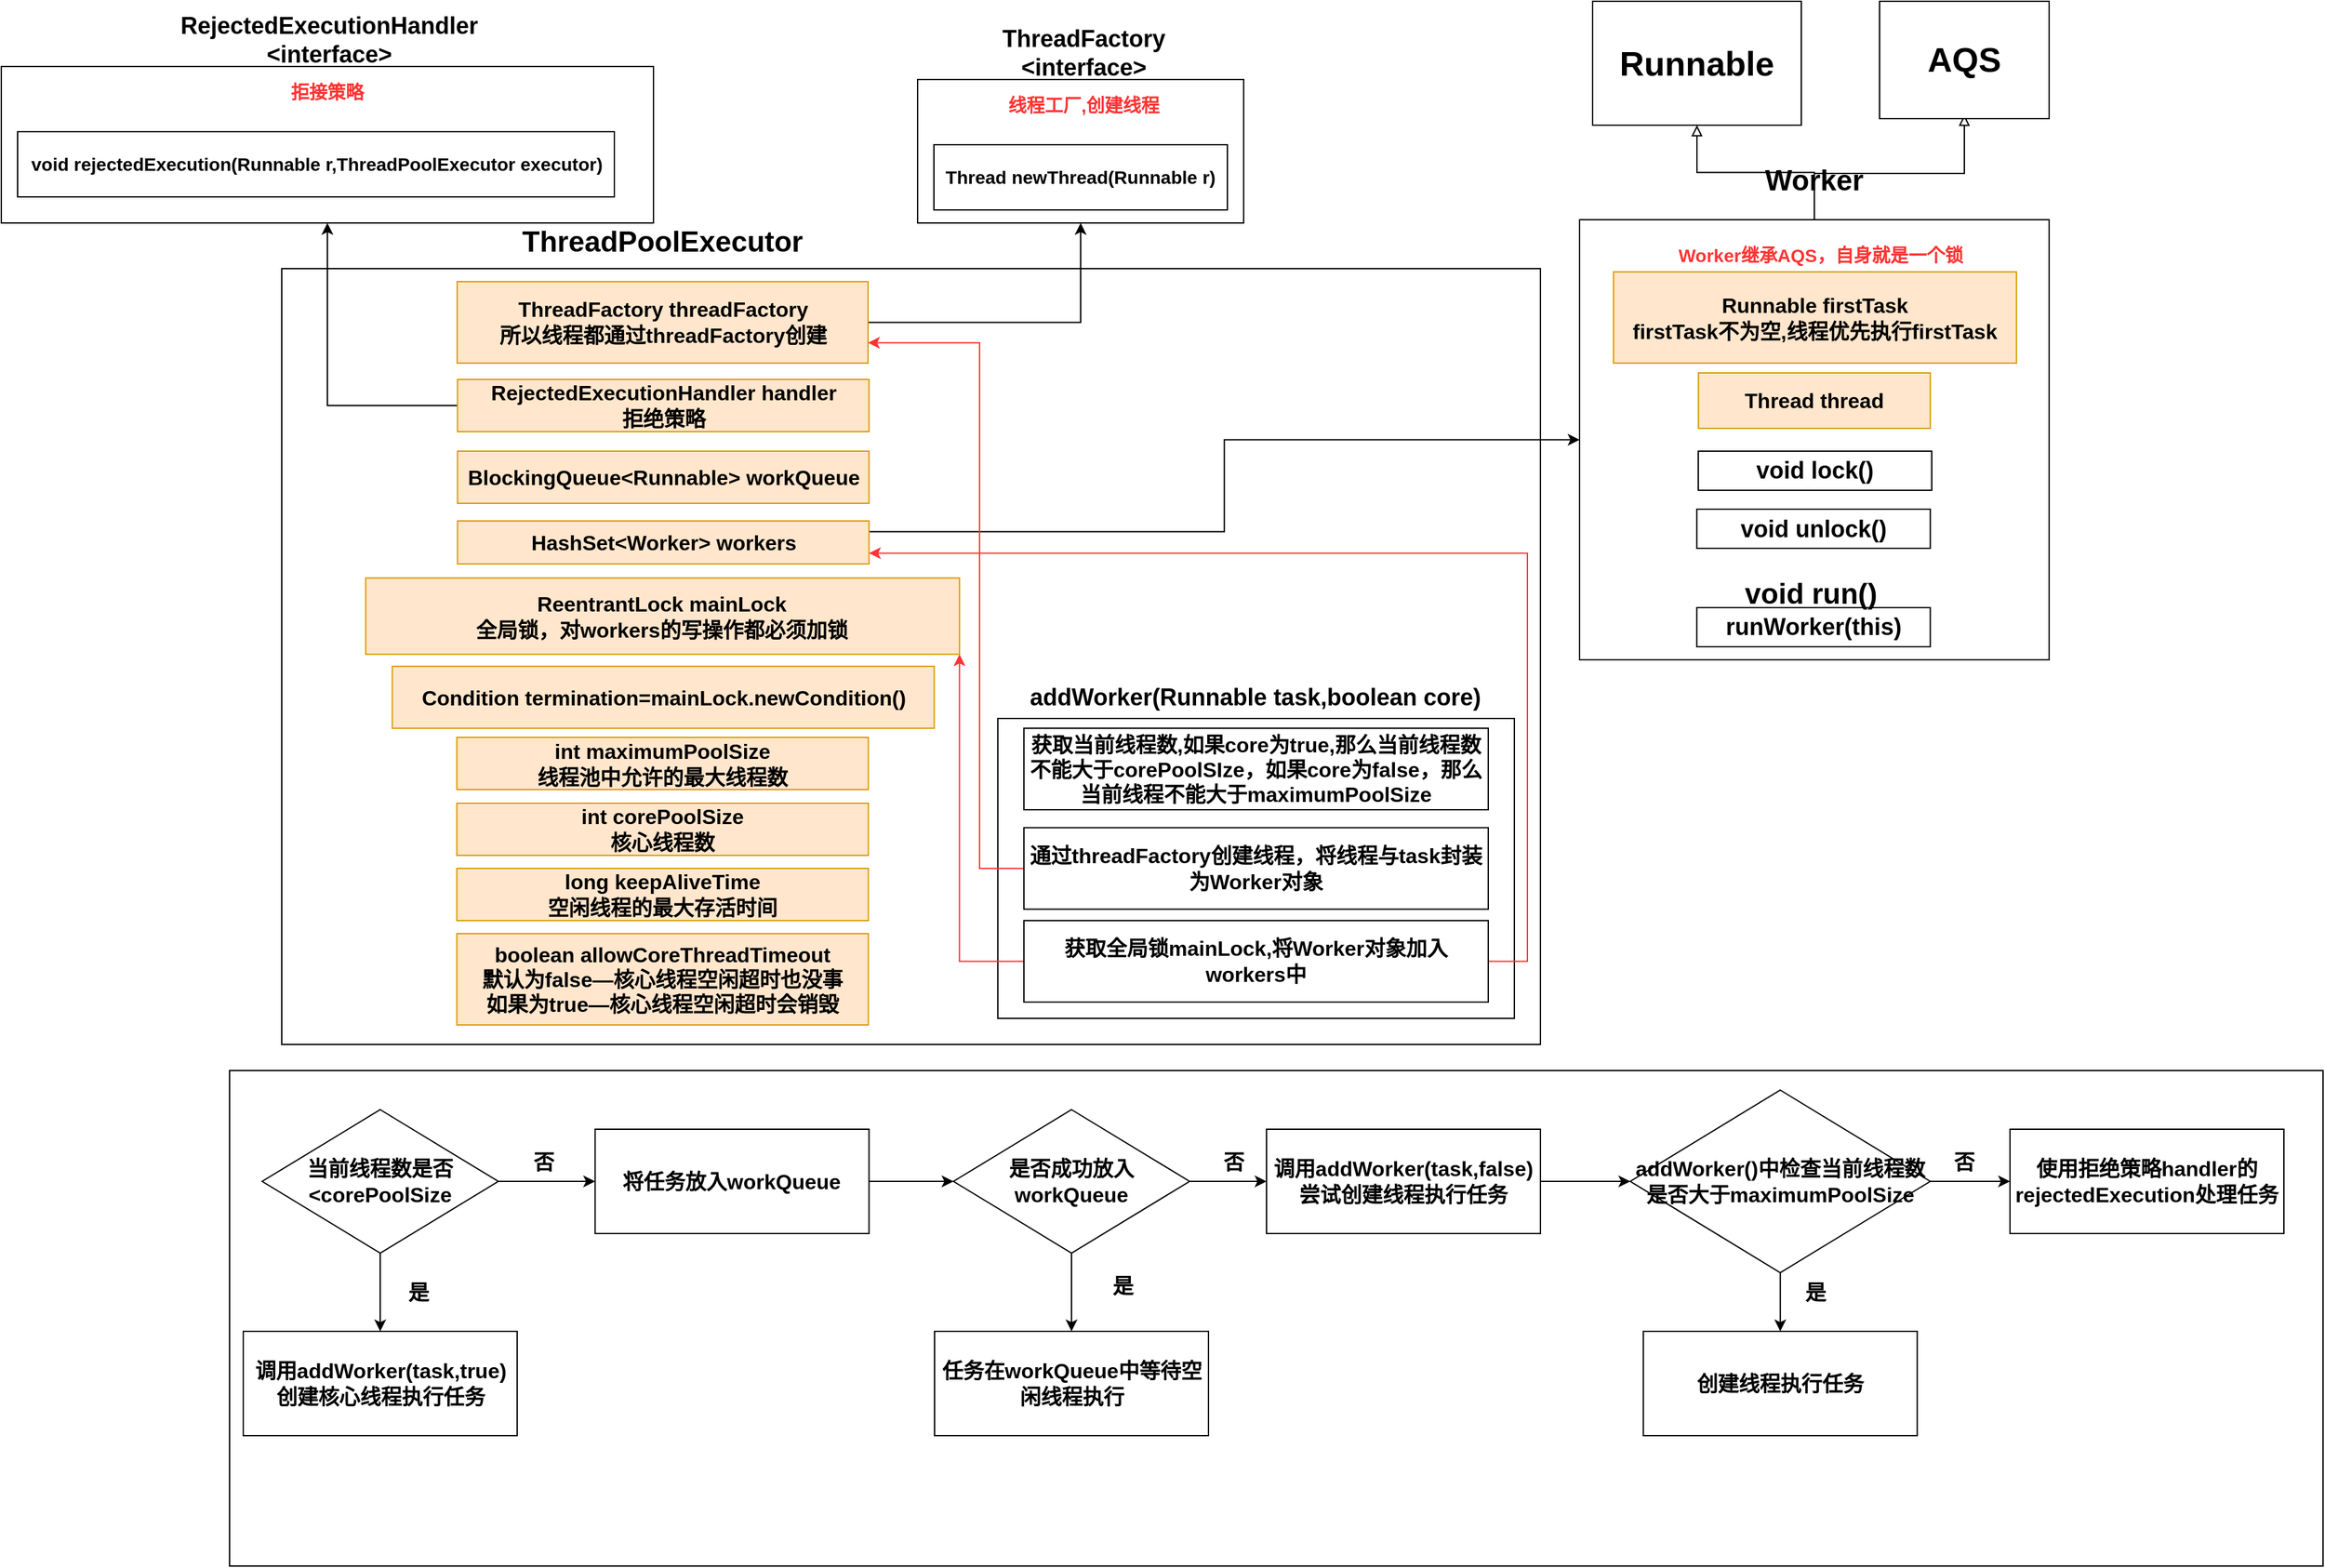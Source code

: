 <mxfile version="15.2.7" type="device"><diagram id="E3c8nlQxtziHkdnOwnon" name="第 1 页"><mxGraphModel dx="1038" dy="607" grid="1" gridSize="10" guides="1" tooltips="1" connect="1" arrows="1" fold="1" page="1" pageScale="1" pageWidth="827" pageHeight="1169" math="0" shadow="0"><root><mxCell id="0"/><mxCell id="1" parent="0"/><mxCell id="uo07wrVJh_fKpQKmh1al-2" value="" style="rounded=0;whiteSpace=wrap;html=1;" parent="1" vertex="1"><mxGeometry x="225" y="205" width="965" height="595" as="geometry"/></mxCell><mxCell id="uo07wrVJh_fKpQKmh1al-3" value="&lt;b&gt;&lt;font style=&quot;font-size: 22px&quot;&gt;ThreadPoolExecutor&lt;/font&gt;&lt;/b&gt;" style="text;html=1;strokeColor=none;fillColor=none;align=center;verticalAlign=middle;whiteSpace=wrap;rounded=0;" parent="1" vertex="1"><mxGeometry x="497" y="175" width="40" height="20" as="geometry"/></mxCell><mxCell id="uo07wrVJh_fKpQKmh1al-5" value="&lt;b&gt;&lt;font style=&quot;font-size: 16px&quot;&gt;BlockingQueue&amp;lt;Runnable&amp;gt; workQueue&lt;br&gt;&lt;/font&gt;&lt;/b&gt;" style="rounded=0;whiteSpace=wrap;html=1;fillColor=#ffe6cc;strokeColor=#d79b00;" parent="1" vertex="1"><mxGeometry x="359.75" y="345" width="315.5" height="40" as="geometry"/></mxCell><mxCell id="fyIofhMFPePei8LeaS1y-16" style="edgeStyle=orthogonalEdgeStyle;rounded=0;orthogonalLoop=1;jettySize=auto;html=1;exitX=1;exitY=0.25;exitDx=0;exitDy=0;strokeColor=#000000;" parent="1" source="uo07wrVJh_fKpQKmh1al-7" target="uo07wrVJh_fKpQKmh1al-10" edge="1"><mxGeometry relative="1" as="geometry"/></mxCell><mxCell id="uo07wrVJh_fKpQKmh1al-7" value="&lt;b&gt;&lt;font style=&quot;font-size: 16px&quot;&gt;HashSet&amp;lt;Worker&amp;gt; workers&lt;br&gt;&lt;/font&gt;&lt;/b&gt;" style="rounded=0;whiteSpace=wrap;html=1;fillColor=#ffe6cc;strokeColor=#d79b00;" parent="1" vertex="1"><mxGeometry x="359.75" y="398.5" width="315.5" height="33" as="geometry"/></mxCell><mxCell id="uo07wrVJh_fKpQKmh1al-8" style="edgeStyle=orthogonalEdgeStyle;rounded=0;orthogonalLoop=1;jettySize=auto;html=1;exitX=0.5;exitY=0;exitDx=0;exitDy=0;entryX=0.5;entryY=1;entryDx=0;entryDy=0;endArrow=block;endFill=0;" parent="1" edge="1"><mxGeometry relative="1" as="geometry"><mxPoint x="1400" y="164.5" as="sourcePoint"/><mxPoint x="1515" y="87" as="targetPoint"/><Array as="points"><mxPoint x="1400" y="132"/><mxPoint x="1515" y="132"/></Array></mxGeometry></mxCell><mxCell id="uo07wrVJh_fKpQKmh1al-9" style="edgeStyle=orthogonalEdgeStyle;rounded=0;orthogonalLoop=1;jettySize=auto;html=1;exitX=0.5;exitY=0;exitDx=0;exitDy=0;entryX=0.5;entryY=1;entryDx=0;entryDy=0;endArrow=block;endFill=0;" parent="1" source="uo07wrVJh_fKpQKmh1al-10" target="uo07wrVJh_fKpQKmh1al-32" edge="1"><mxGeometry relative="1" as="geometry"/></mxCell><mxCell id="uo07wrVJh_fKpQKmh1al-10" value="" style="rounded=0;whiteSpace=wrap;html=1;" parent="1" vertex="1"><mxGeometry x="1220" y="167.5" width="360" height="337.5" as="geometry"/></mxCell><mxCell id="uo07wrVJh_fKpQKmh1al-11" value="&lt;b&gt;&lt;font style=&quot;font-size: 22px&quot;&gt;Worker&lt;/font&gt;&lt;/b&gt;" style="text;html=1;strokeColor=none;fillColor=none;align=center;verticalAlign=middle;whiteSpace=wrap;rounded=0;" parent="1" vertex="1"><mxGeometry x="1380" y="127.5" width="40" height="20" as="geometry"/></mxCell><mxCell id="uo07wrVJh_fKpQKmh1al-12" style="edgeStyle=orthogonalEdgeStyle;rounded=0;orthogonalLoop=1;jettySize=auto;html=1;exitX=1;exitY=0.5;exitDx=0;exitDy=0;entryX=0.5;entryY=1;entryDx=0;entryDy=0;endArrow=classic;endFill=1;" parent="1" source="uo07wrVJh_fKpQKmh1al-13" target="uo07wrVJh_fKpQKmh1al-14" edge="1"><mxGeometry relative="1" as="geometry"/></mxCell><mxCell id="uo07wrVJh_fKpQKmh1al-13" value="&lt;b&gt;&lt;font style=&quot;font-size: 16px&quot;&gt;ThreadFactory threadFactory&lt;br&gt;所以线程都通过threadFactory创建&lt;br&gt;&lt;/font&gt;&lt;/b&gt;" style="rounded=0;whiteSpace=wrap;html=1;fillColor=#ffe6cc;strokeColor=#d79b00;" parent="1" vertex="1"><mxGeometry x="359.5" y="215" width="315" height="62.5" as="geometry"/></mxCell><mxCell id="uo07wrVJh_fKpQKmh1al-14" value="" style="rounded=0;whiteSpace=wrap;html=1;" parent="1" vertex="1"><mxGeometry x="712.5" y="60" width="250" height="110" as="geometry"/></mxCell><mxCell id="uo07wrVJh_fKpQKmh1al-15" value="&lt;b style=&quot;font-size: 18px&quot;&gt;ThreadFactory&lt;br&gt;&amp;lt;interface&amp;gt;&lt;/b&gt;" style="text;html=1;strokeColor=none;fillColor=none;align=center;verticalAlign=middle;whiteSpace=wrap;rounded=0;" parent="1" vertex="1"><mxGeometry x="820" y="30" width="40" height="20" as="geometry"/></mxCell><mxCell id="uo07wrVJh_fKpQKmh1al-16" value="&lt;b&gt;&lt;font style=&quot;font-size: 14px&quot;&gt;Thread newThread(Runnable r)&lt;/font&gt;&lt;/b&gt;" style="rounded=0;whiteSpace=wrap;html=1;" parent="1" vertex="1"><mxGeometry x="725" y="110" width="225" height="50" as="geometry"/></mxCell><mxCell id="uo07wrVJh_fKpQKmh1al-17" value="&lt;font color=&quot;#ff3333&quot;&gt;&lt;span style=&quot;font-size: 14px&quot;&gt;&lt;b&gt;线程工厂,创建线程&lt;/b&gt;&lt;/span&gt;&lt;/font&gt;" style="text;html=1;strokeColor=none;fillColor=none;align=center;verticalAlign=middle;whiteSpace=wrap;rounded=0;" parent="1" vertex="1"><mxGeometry x="774" y="70" width="132" height="20" as="geometry"/></mxCell><mxCell id="uo07wrVJh_fKpQKmh1al-18" value="&lt;b&gt;&lt;font style=&quot;font-size: 16px&quot;&gt;ReentrantLock mainLock&lt;br&gt;全局锁，对workers的写操作都必须加锁&lt;/font&gt;&lt;/b&gt;&lt;b&gt;&lt;font style=&quot;font-size: 16px&quot;&gt;&lt;br&gt;&lt;/font&gt;&lt;/b&gt;" style="rounded=0;whiteSpace=wrap;html=1;fillColor=#ffe6cc;strokeColor=#d79b00;" parent="1" vertex="1"><mxGeometry x="289.37" y="442.25" width="455.25" height="58.5" as="geometry"/></mxCell><mxCell id="uo07wrVJh_fKpQKmh1al-19" value="&lt;b&gt;&lt;font style=&quot;font-size: 16px&quot;&gt;int maximumPoolSize&lt;br&gt;线程池中允许的最大线程数&lt;br&gt;&lt;/font&gt;&lt;/b&gt;" style="rounded=0;whiteSpace=wrap;html=1;fillColor=#ffe6cc;strokeColor=#d79b00;" parent="1" vertex="1"><mxGeometry x="359.25" y="564.5" width="315.5" height="40" as="geometry"/></mxCell><mxCell id="uo07wrVJh_fKpQKmh1al-20" value="&lt;b&gt;&lt;font style=&quot;font-size: 16px&quot;&gt;Condition termination=mainLock.newCondition()&lt;br&gt;&lt;/font&gt;&lt;/b&gt;" style="rounded=0;whiteSpace=wrap;html=1;fillColor=#ffe6cc;strokeColor=#d79b00;" parent="1" vertex="1"><mxGeometry x="309.75" y="510" width="415.5" height="47.5" as="geometry"/></mxCell><mxCell id="uo07wrVJh_fKpQKmh1al-21" value="&lt;b&gt;&lt;font style=&quot;font-size: 16px&quot;&gt;long keepAliveTime&lt;br&gt;空闲线程的最大存活时间&lt;br&gt;&lt;/font&gt;&lt;/b&gt;" style="rounded=0;whiteSpace=wrap;html=1;fillColor=#ffe6cc;strokeColor=#d79b00;" parent="1" vertex="1"><mxGeometry x="359.25" y="665" width="315.5" height="40" as="geometry"/></mxCell><mxCell id="uo07wrVJh_fKpQKmh1al-22" style="edgeStyle=orthogonalEdgeStyle;rounded=0;orthogonalLoop=1;jettySize=auto;html=1;exitX=0;exitY=0.5;exitDx=0;exitDy=0;entryX=0.5;entryY=1;entryDx=0;entryDy=0;endArrow=classic;endFill=1;" parent="1" source="uo07wrVJh_fKpQKmh1al-23" target="uo07wrVJh_fKpQKmh1al-26" edge="1"><mxGeometry relative="1" as="geometry"/></mxCell><mxCell id="uo07wrVJh_fKpQKmh1al-23" value="&lt;b&gt;&lt;font style=&quot;font-size: 16px&quot;&gt;RejectedExecutionHandler handler&lt;br&gt;拒绝策略&lt;br&gt;&lt;/font&gt;&lt;/b&gt;" style="rounded=0;whiteSpace=wrap;html=1;fillColor=#ffe6cc;strokeColor=#d79b00;" parent="1" vertex="1"><mxGeometry x="359.75" y="290" width="315.5" height="40" as="geometry"/></mxCell><mxCell id="uo07wrVJh_fKpQKmh1al-24" value="&lt;b&gt;&lt;font style=&quot;font-size: 16px&quot;&gt;int corePoolSize&lt;br&gt;核心线程数&lt;br&gt;&lt;/font&gt;&lt;/b&gt;" style="rounded=0;whiteSpace=wrap;html=1;fillColor=#ffe6cc;strokeColor=#d79b00;" parent="1" vertex="1"><mxGeometry x="359.25" y="615" width="315.5" height="40" as="geometry"/></mxCell><mxCell id="uo07wrVJh_fKpQKmh1al-25" value="&lt;b&gt;&lt;font style=&quot;font-size: 16px&quot;&gt;boolean allowCoreThreadTimeout&lt;br&gt;默认为false—核心线程空闲超时也没事&lt;br&gt;如果为true—核心线程空闲超时会销毁&lt;br&gt;&lt;/font&gt;&lt;/b&gt;" style="rounded=0;whiteSpace=wrap;html=1;fillColor=#ffe6cc;strokeColor=#d79b00;" parent="1" vertex="1"><mxGeometry x="359.25" y="715" width="315.5" height="70" as="geometry"/></mxCell><mxCell id="uo07wrVJh_fKpQKmh1al-26" value="" style="rounded=0;whiteSpace=wrap;html=1;" parent="1" vertex="1"><mxGeometry x="10" y="50" width="500" height="120" as="geometry"/></mxCell><mxCell id="uo07wrVJh_fKpQKmh1al-27" value="&lt;b style=&quot;font-size: 18px&quot;&gt;RejectedExecutionHandler&lt;br&gt;&amp;lt;interface&amp;gt;&lt;/b&gt;" style="text;html=1;strokeColor=none;fillColor=none;align=center;verticalAlign=middle;whiteSpace=wrap;rounded=0;" parent="1" vertex="1"><mxGeometry x="185" y="20" width="152.5" height="20" as="geometry"/></mxCell><mxCell id="uo07wrVJh_fKpQKmh1al-28" value="&lt;b&gt;&lt;font style=&quot;font-size: 14px&quot;&gt;void rejectedExecution(Runnable r,ThreadPoolExecutor executor)&lt;/font&gt;&lt;/b&gt;" style="rounded=0;whiteSpace=wrap;html=1;" parent="1" vertex="1"><mxGeometry x="22.5" y="100" width="457.5" height="50" as="geometry"/></mxCell><mxCell id="uo07wrVJh_fKpQKmh1al-29" value="&lt;font color=&quot;#ff3333&quot;&gt;&lt;span style=&quot;font-size: 14px&quot;&gt;&lt;b&gt;拒接策略&lt;/b&gt;&lt;/span&gt;&lt;/font&gt;" style="text;html=1;strokeColor=none;fillColor=none;align=center;verticalAlign=middle;whiteSpace=wrap;rounded=0;" parent="1" vertex="1"><mxGeometry x="194" y="60" width="132" height="20" as="geometry"/></mxCell><mxCell id="uo07wrVJh_fKpQKmh1al-31" value="&lt;b&gt;&lt;font style=&quot;font-size: 16px&quot;&gt;Thread thread&lt;br&gt;&lt;/font&gt;&lt;/b&gt;" style="rounded=0;whiteSpace=wrap;html=1;fillColor=#ffe6cc;strokeColor=#d79b00;" parent="1" vertex="1"><mxGeometry x="1311.13" y="285" width="177.75" height="42.5" as="geometry"/></mxCell><mxCell id="uo07wrVJh_fKpQKmh1al-32" value="&lt;font style=&quot;font-size: 26px&quot;&gt;&lt;b&gt;Runnable&lt;/b&gt;&lt;/font&gt;" style="rounded=0;whiteSpace=wrap;html=1;" parent="1" vertex="1"><mxGeometry x="1230" width="160" height="95" as="geometry"/></mxCell><mxCell id="uo07wrVJh_fKpQKmh1al-33" value="&lt;font style=&quot;font-size: 26px&quot;&gt;&lt;b&gt;AQS&lt;/b&gt;&lt;/font&gt;" style="rounded=0;whiteSpace=wrap;html=1;" parent="1" vertex="1"><mxGeometry x="1450" width="130" height="90" as="geometry"/></mxCell><mxCell id="uo07wrVJh_fKpQKmh1al-34" value="&lt;b&gt;&lt;font style=&quot;font-size: 14px&quot; color=&quot;#ff3333&quot;&gt;Worker继承AQS，自身就是一个锁&lt;/font&gt;&lt;/b&gt;" style="text;html=1;strokeColor=none;fillColor=none;align=center;verticalAlign=middle;whiteSpace=wrap;rounded=0;" parent="1" vertex="1"><mxGeometry x="1280" y="170" width="250" height="50" as="geometry"/></mxCell><mxCell id="uo07wrVJh_fKpQKmh1al-35" value="&lt;b&gt;&lt;font style=&quot;font-size: 18px&quot;&gt;void lock()&lt;/font&gt;&lt;/b&gt;" style="rounded=0;whiteSpace=wrap;html=1;" parent="1" vertex="1"><mxGeometry x="1311" y="345" width="179" height="30" as="geometry"/></mxCell><mxCell id="uo07wrVJh_fKpQKmh1al-36" value="&lt;b&gt;&lt;font style=&quot;font-size: 18px&quot;&gt;void unlock()&lt;/font&gt;&lt;/b&gt;" style="rounded=0;whiteSpace=wrap;html=1;" parent="1" vertex="1"><mxGeometry x="1309.88" y="389.5" width="179" height="30" as="geometry"/></mxCell><mxCell id="uo07wrVJh_fKpQKmh1al-37" value="&lt;span style=&quot;font-size: 18px&quot;&gt;&lt;b&gt;runWorker(this)&lt;/b&gt;&lt;/span&gt;" style="rounded=0;whiteSpace=wrap;html=1;" parent="1" vertex="1"><mxGeometry x="1309.87" y="465" width="179" height="30" as="geometry"/></mxCell><mxCell id="uo07wrVJh_fKpQKmh1al-38" value="&lt;b&gt;&lt;font style=&quot;font-size: 22px&quot;&gt;void run()&lt;/font&gt;&lt;/b&gt;" style="text;html=1;strokeColor=none;fillColor=none;align=center;verticalAlign=middle;whiteSpace=wrap;rounded=0;" parent="1" vertex="1"><mxGeometry x="1345" y="445" width="105" height="20" as="geometry"/></mxCell><mxCell id="uo07wrVJh_fKpQKmh1al-39" value="" style="rounded=0;whiteSpace=wrap;html=1;" parent="1" vertex="1"><mxGeometry x="185" y="820" width="1605" height="380" as="geometry"/></mxCell><mxCell id="uo07wrVJh_fKpQKmh1al-40" value="" style="rounded=0;whiteSpace=wrap;html=1;" parent="1" vertex="1"><mxGeometry x="774" y="550" width="396" height="230" as="geometry"/></mxCell><mxCell id="uo07wrVJh_fKpQKmh1al-41" value="&lt;b&gt;&lt;font style=&quot;font-size: 18px&quot;&gt;addWorker(Runnable task,boolean core)&lt;/font&gt;&lt;/b&gt;" style="text;html=1;strokeColor=none;fillColor=none;align=center;verticalAlign=middle;whiteSpace=wrap;rounded=0;" parent="1" vertex="1"><mxGeometry x="779.31" y="523.75" width="385.38" height="20" as="geometry"/></mxCell><mxCell id="fyIofhMFPePei8LeaS1y-1" value="&lt;b&gt;&lt;font style=&quot;font-size: 16px&quot;&gt;获取当前线程数,如果core为true,那么当前线程数不能大于corePoolSIze，如果core为false，那么当前线程不能大于maximumPoolSize&lt;/font&gt;&lt;/b&gt;" style="rounded=0;whiteSpace=wrap;html=1;" parent="1" vertex="1"><mxGeometry x="794" y="557.5" width="356" height="62.5" as="geometry"/></mxCell><mxCell id="fyIofhMFPePei8LeaS1y-3" style="edgeStyle=orthogonalEdgeStyle;rounded=0;orthogonalLoop=1;jettySize=auto;html=1;exitX=0;exitY=0.5;exitDx=0;exitDy=0;entryX=1;entryY=0.75;entryDx=0;entryDy=0;strokeColor=#FF3333;" parent="1" source="fyIofhMFPePei8LeaS1y-2" target="uo07wrVJh_fKpQKmh1al-13" edge="1"><mxGeometry relative="1" as="geometry"><Array as="points"><mxPoint x="760" y="665"/><mxPoint x="760" y="262"/></Array></mxGeometry></mxCell><mxCell id="fyIofhMFPePei8LeaS1y-2" value="&lt;span style=&quot;font-size: 16px&quot;&gt;&lt;b&gt;通过threadFactory创建线程，将线程与task封装为Worker对象&lt;/b&gt;&lt;/span&gt;" style="rounded=0;whiteSpace=wrap;html=1;" parent="1" vertex="1"><mxGeometry x="794" y="633.75" width="356" height="62.5" as="geometry"/></mxCell><mxCell id="fyIofhMFPePei8LeaS1y-5" style="edgeStyle=orthogonalEdgeStyle;rounded=0;orthogonalLoop=1;jettySize=auto;html=1;exitX=0;exitY=0.5;exitDx=0;exitDy=0;entryX=1;entryY=1;entryDx=0;entryDy=0;strokeColor=#FF3333;" parent="1" source="fyIofhMFPePei8LeaS1y-4" target="uo07wrVJh_fKpQKmh1al-18" edge="1"><mxGeometry relative="1" as="geometry"/></mxCell><mxCell id="fyIofhMFPePei8LeaS1y-15" style="edgeStyle=orthogonalEdgeStyle;rounded=0;orthogonalLoop=1;jettySize=auto;html=1;exitX=1;exitY=0.5;exitDx=0;exitDy=0;entryX=1;entryY=0.75;entryDx=0;entryDy=0;strokeColor=#FF3333;" parent="1" source="fyIofhMFPePei8LeaS1y-4" target="uo07wrVJh_fKpQKmh1al-7" edge="1"><mxGeometry relative="1" as="geometry"><Array as="points"><mxPoint x="1180" y="736"/><mxPoint x="1180" y="423"/></Array></mxGeometry></mxCell><mxCell id="fyIofhMFPePei8LeaS1y-4" value="&lt;span style=&quot;font-size: 16px&quot;&gt;&lt;b&gt;获取全局锁mainLock,将Worker对象加入workers中&lt;/b&gt;&lt;/span&gt;" style="rounded=0;whiteSpace=wrap;html=1;" parent="1" vertex="1"><mxGeometry x="794" y="705" width="356" height="62.5" as="geometry"/></mxCell><mxCell id="fyIofhMFPePei8LeaS1y-11" style="edgeStyle=orthogonalEdgeStyle;rounded=0;orthogonalLoop=1;jettySize=auto;html=1;exitX=0.5;exitY=1;exitDx=0;exitDy=0;entryX=0.5;entryY=0;entryDx=0;entryDy=0;strokeColor=#000000;" parent="1" source="fyIofhMFPePei8LeaS1y-7" target="fyIofhMFPePei8LeaS1y-8" edge="1"><mxGeometry relative="1" as="geometry"/></mxCell><mxCell id="fyIofhMFPePei8LeaS1y-21" style="edgeStyle=orthogonalEdgeStyle;rounded=0;orthogonalLoop=1;jettySize=auto;html=1;exitX=1;exitY=0.5;exitDx=0;exitDy=0;entryX=0;entryY=0.5;entryDx=0;entryDy=0;strokeColor=#000000;" parent="1" source="fyIofhMFPePei8LeaS1y-7" target="fyIofhMFPePei8LeaS1y-14" edge="1"><mxGeometry relative="1" as="geometry"/></mxCell><mxCell id="fyIofhMFPePei8LeaS1y-7" value="&lt;b&gt;&lt;font style=&quot;font-size: 16px&quot;&gt;当前线程数是否&amp;lt;corePoolSize&lt;/font&gt;&lt;/b&gt;" style="rhombus;whiteSpace=wrap;html=1;" parent="1" vertex="1"><mxGeometry x="210" y="850" width="181" height="110" as="geometry"/></mxCell><mxCell id="fyIofhMFPePei8LeaS1y-8" value="&lt;b&gt;&lt;font style=&quot;font-size: 16px&quot;&gt;调用addWorker(task,true)创建核心线程执行任务&lt;/font&gt;&lt;/b&gt;" style="rounded=0;whiteSpace=wrap;html=1;" parent="1" vertex="1"><mxGeometry x="195.5" y="1020" width="210" height="80" as="geometry"/></mxCell><mxCell id="fyIofhMFPePei8LeaS1y-10" value="&lt;font style=&quot;font-size: 16px&quot;&gt;&lt;b&gt;是&lt;/b&gt;&lt;/font&gt;" style="text;html=1;strokeColor=none;fillColor=none;align=center;verticalAlign=middle;whiteSpace=wrap;rounded=0;" parent="1" vertex="1"><mxGeometry x="310" y="980" width="40" height="20" as="geometry"/></mxCell><mxCell id="fyIofhMFPePei8LeaS1y-23" style="edgeStyle=orthogonalEdgeStyle;rounded=0;orthogonalLoop=1;jettySize=auto;html=1;exitX=1;exitY=0.5;exitDx=0;exitDy=0;entryX=0;entryY=0.5;entryDx=0;entryDy=0;strokeColor=#000000;" parent="1" source="fyIofhMFPePei8LeaS1y-14" target="fyIofhMFPePei8LeaS1y-17" edge="1"><mxGeometry relative="1" as="geometry"/></mxCell><mxCell id="fyIofhMFPePei8LeaS1y-14" value="&lt;b&gt;&lt;font style=&quot;font-size: 16px&quot;&gt;将任务放入workQueue&lt;/font&gt;&lt;/b&gt;" style="rounded=0;whiteSpace=wrap;html=1;" parent="1" vertex="1"><mxGeometry x="465.25" y="865" width="210" height="80" as="geometry"/></mxCell><mxCell id="fyIofhMFPePei8LeaS1y-25" style="edgeStyle=orthogonalEdgeStyle;rounded=0;orthogonalLoop=1;jettySize=auto;html=1;exitX=1;exitY=0.5;exitDx=0;exitDy=0;entryX=0;entryY=0.5;entryDx=0;entryDy=0;strokeColor=#000000;" parent="1" source="fyIofhMFPePei8LeaS1y-17" target="fyIofhMFPePei8LeaS1y-19" edge="1"><mxGeometry relative="1" as="geometry"/></mxCell><mxCell id="fyIofhMFPePei8LeaS1y-37" style="edgeStyle=orthogonalEdgeStyle;rounded=0;orthogonalLoop=1;jettySize=auto;html=1;exitX=0.5;exitY=1;exitDx=0;exitDy=0;entryX=0.5;entryY=0;entryDx=0;entryDy=0;strokeColor=#000000;" parent="1" source="fyIofhMFPePei8LeaS1y-17" target="fyIofhMFPePei8LeaS1y-36" edge="1"><mxGeometry relative="1" as="geometry"/></mxCell><mxCell id="fyIofhMFPePei8LeaS1y-17" value="&lt;span style=&quot;font-size: 16px&quot;&gt;&lt;b&gt;是否成功放入workQueue&lt;/b&gt;&lt;/span&gt;" style="rhombus;whiteSpace=wrap;html=1;" parent="1" vertex="1"><mxGeometry x="740" y="850" width="181" height="110" as="geometry"/></mxCell><mxCell id="fyIofhMFPePei8LeaS1y-28" style="edgeStyle=orthogonalEdgeStyle;rounded=0;orthogonalLoop=1;jettySize=auto;html=1;exitX=1;exitY=0.5;exitDx=0;exitDy=0;entryX=0;entryY=0.5;entryDx=0;entryDy=0;strokeColor=#000000;" parent="1" source="fyIofhMFPePei8LeaS1y-19" target="fyIofhMFPePei8LeaS1y-20" edge="1"><mxGeometry relative="1" as="geometry"/></mxCell><mxCell id="fyIofhMFPePei8LeaS1y-19" value="&lt;b&gt;&lt;font style=&quot;font-size: 16px&quot;&gt;调用addWorker(task,false)尝试创建线程执行任务&lt;br&gt;&lt;/font&gt;&lt;/b&gt;" style="rounded=0;whiteSpace=wrap;html=1;" parent="1" vertex="1"><mxGeometry x="980" y="865" width="210" height="80" as="geometry"/></mxCell><mxCell id="fyIofhMFPePei8LeaS1y-31" style="edgeStyle=orthogonalEdgeStyle;rounded=0;orthogonalLoop=1;jettySize=auto;html=1;exitX=1;exitY=0.5;exitDx=0;exitDy=0;entryX=0;entryY=0.5;entryDx=0;entryDy=0;strokeColor=#000000;" parent="1" source="fyIofhMFPePei8LeaS1y-20" target="fyIofhMFPePei8LeaS1y-30" edge="1"><mxGeometry relative="1" as="geometry"/></mxCell><mxCell id="fyIofhMFPePei8LeaS1y-35" style="edgeStyle=orthogonalEdgeStyle;rounded=0;orthogonalLoop=1;jettySize=auto;html=1;exitX=0.5;exitY=1;exitDx=0;exitDy=0;entryX=0.5;entryY=0;entryDx=0;entryDy=0;strokeColor=#000000;" parent="1" source="fyIofhMFPePei8LeaS1y-20" target="fyIofhMFPePei8LeaS1y-34" edge="1"><mxGeometry relative="1" as="geometry"/></mxCell><mxCell id="fyIofhMFPePei8LeaS1y-20" value="&lt;span style=&quot;font-size: 16px&quot;&gt;&lt;b&gt;addWorker()中检查当前线程数是否大于maximumPoolSize&lt;/b&gt;&lt;/span&gt;" style="rhombus;whiteSpace=wrap;html=1;" parent="1" vertex="1"><mxGeometry x="1258.87" y="835" width="230" height="140" as="geometry"/></mxCell><mxCell id="fyIofhMFPePei8LeaS1y-22" value="&lt;span style=&quot;font-size: 16px&quot;&gt;&lt;b&gt;否&lt;/b&gt;&lt;/span&gt;" style="text;html=1;strokeColor=none;fillColor=none;align=center;verticalAlign=middle;whiteSpace=wrap;rounded=0;" parent="1" vertex="1"><mxGeometry x="405.5" y="880" width="40" height="20" as="geometry"/></mxCell><mxCell id="fyIofhMFPePei8LeaS1y-26" value="&lt;span style=&quot;font-size: 16px&quot;&gt;&lt;b&gt;否&lt;/b&gt;&lt;/span&gt;" style="text;html=1;strokeColor=none;fillColor=none;align=center;verticalAlign=middle;whiteSpace=wrap;rounded=0;" parent="1" vertex="1"><mxGeometry x="935" y="880" width="40" height="20" as="geometry"/></mxCell><mxCell id="fyIofhMFPePei8LeaS1y-27" value="&lt;font style=&quot;font-size: 16px&quot;&gt;&lt;b&gt;是&lt;/b&gt;&lt;/font&gt;" style="text;html=1;strokeColor=none;fillColor=none;align=center;verticalAlign=middle;whiteSpace=wrap;rounded=0;" parent="1" vertex="1"><mxGeometry x="850" y="975" width="40" height="20" as="geometry"/></mxCell><mxCell id="fyIofhMFPePei8LeaS1y-30" value="&lt;b&gt;&lt;font style=&quot;font-size: 16px&quot;&gt;使用拒绝策略handler的rejectedExecution处理任务&lt;/font&gt;&lt;/b&gt;" style="rounded=0;whiteSpace=wrap;html=1;" parent="1" vertex="1"><mxGeometry x="1550" y="865" width="210" height="80" as="geometry"/></mxCell><mxCell id="fyIofhMFPePei8LeaS1y-33" value="&lt;span style=&quot;font-size: 16px&quot;&gt;&lt;b&gt;否&lt;/b&gt;&lt;/span&gt;" style="text;html=1;strokeColor=none;fillColor=none;align=center;verticalAlign=middle;whiteSpace=wrap;rounded=0;" parent="1" vertex="1"><mxGeometry x="1495" y="880" width="40" height="20" as="geometry"/></mxCell><mxCell id="fyIofhMFPePei8LeaS1y-34" value="&lt;b&gt;&lt;font style=&quot;font-size: 16px&quot;&gt;创建线程执行任务&lt;br&gt;&lt;/font&gt;&lt;/b&gt;" style="rounded=0;whiteSpace=wrap;html=1;" parent="1" vertex="1"><mxGeometry x="1268.87" y="1020" width="210" height="80" as="geometry"/></mxCell><mxCell id="fyIofhMFPePei8LeaS1y-36" value="&lt;span style=&quot;font-size: 16px&quot;&gt;&lt;b&gt;任务在workQueue中等待空闲线程执行&lt;/b&gt;&lt;/span&gt;" style="rounded=0;whiteSpace=wrap;html=1;" parent="1" vertex="1"><mxGeometry x="725.5" y="1020" width="210" height="80" as="geometry"/></mxCell><mxCell id="fyIofhMFPePei8LeaS1y-38" value="&lt;font style=&quot;font-size: 16px&quot;&gt;&lt;b&gt;是&lt;/b&gt;&lt;/font&gt;" style="text;html=1;strokeColor=none;fillColor=none;align=center;verticalAlign=middle;whiteSpace=wrap;rounded=0;" parent="1" vertex="1"><mxGeometry x="1380.5" y="980" width="40" height="20" as="geometry"/></mxCell><mxCell id="RalfYg6zOMzOOZYrs8n0-1" value="&lt;b&gt;&lt;font style=&quot;font-size: 16px&quot;&gt;Runnable firstTask&lt;br&gt;firstTask不为空,线程优先执行firstTask&lt;br&gt;&lt;/font&gt;&lt;/b&gt;" style="rounded=0;whiteSpace=wrap;html=1;fillColor=#ffe6cc;strokeColor=#d79b00;" parent="1" vertex="1"><mxGeometry x="1246.06" y="207.5" width="308.88" height="70" as="geometry"/></mxCell></root></mxGraphModel></diagram></mxfile>